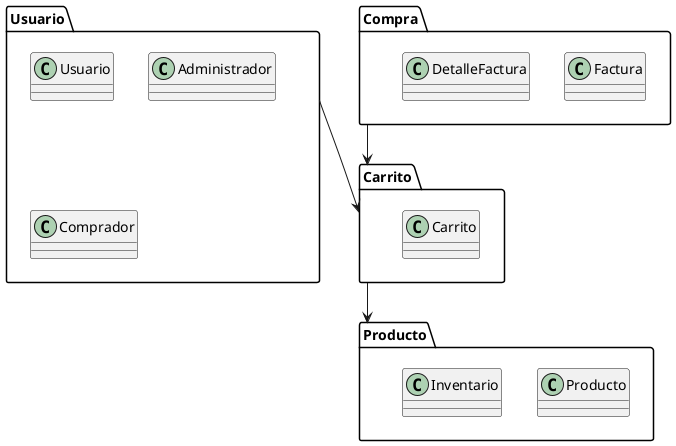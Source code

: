 @startuml
package "Usuario" {
    class Usuario
    class Administrador
    class Comprador
}

package "Producto" {
    class Producto
    class Inventario
}

package "Carrito" {
    class Carrito
}

package "Compra" {
    class Factura
    class DetalleFactura
}

Usuario -down-> Carrito
Carrito -down-> Producto
Compra --> Carrito
@enduml

